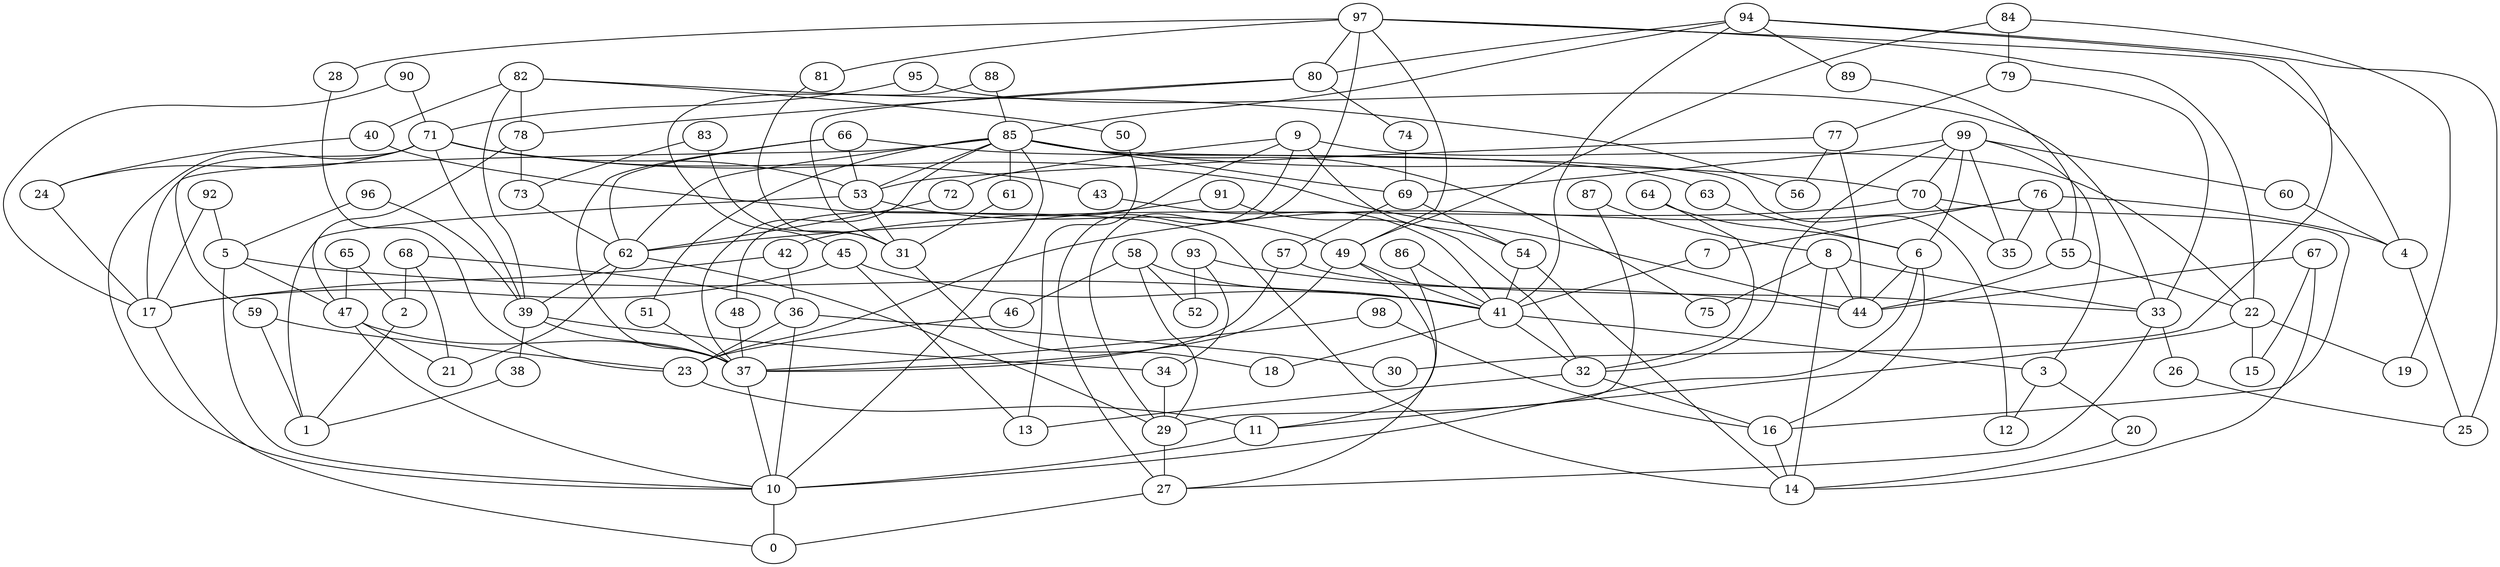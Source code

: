 digraph GG_graph {

subgraph G_graph {
edge [color = black]
"72" -> "62" [dir = none]
"60" -> "4" [dir = none]
"8" -> "14" [dir = none]
"8" -> "75" [dir = none]
"8" -> "44" [dir = none]
"8" -> "33" [dir = none]
"28" -> "23" [dir = none]
"66" -> "63" [dir = none]
"66" -> "62" [dir = none]
"66" -> "53" [dir = none]
"66" -> "37" [dir = none]
"70" -> "42" [dir = none]
"70" -> "16" [dir = none]
"70" -> "35" [dir = none]
"88" -> "45" [dir = none]
"88" -> "85" [dir = none]
"49" -> "41" [dir = none]
"49" -> "27" [dir = none]
"49" -> "37" [dir = none]
"40" -> "24" [dir = none]
"40" -> "14" [dir = none]
"48" -> "37" [dir = none]
"77" -> "56" [dir = none]
"77" -> "53" [dir = none]
"77" -> "44" [dir = none]
"93" -> "52" [dir = none]
"93" -> "34" [dir = none]
"93" -> "44" [dir = none]
"20" -> "14" [dir = none]
"86" -> "41" [dir = none]
"86" -> "11" [dir = none]
"11" -> "10" [dir = none]
"90" -> "17" [dir = none]
"90" -> "71" [dir = none]
"57" -> "37" [dir = none]
"57" -> "33" [dir = none]
"45" -> "17" [dir = none]
"45" -> "41" [dir = none]
"45" -> "13" [dir = none]
"31" -> "18" [dir = none]
"74" -> "69" [dir = none]
"54" -> "14" [dir = none]
"54" -> "41" [dir = none]
"16" -> "14" [dir = none]
"32" -> "13" [dir = none]
"32" -> "16" [dir = none]
"10" -> "0" [dir = none]
"27" -> "0" [dir = none]
"9" -> "72" [dir = none]
"9" -> "54" [dir = none]
"9" -> "22" [dir = none]
"9" -> "48" [dir = none]
"9" -> "27" [dir = none]
"51" -> "37" [dir = none]
"34" -> "29" [dir = none]
"3" -> "12" [dir = none]
"3" -> "20" [dir = none]
"62" -> "21" [dir = none]
"62" -> "39" [dir = none]
"62" -> "29" [dir = none]
"55" -> "44" [dir = none]
"55" -> "22" [dir = none]
"97" -> "28" [dir = none]
"97" -> "22" [dir = none]
"97" -> "4" [dir = none]
"97" -> "49" [dir = none]
"97" -> "80" [dir = none]
"97" -> "29" [dir = none]
"97" -> "81" [dir = none]
"89" -> "55" [dir = none]
"82" -> "40" [dir = none]
"82" -> "39" [dir = none]
"82" -> "50" [dir = none]
"82" -> "78" [dir = none]
"82" -> "56" [dir = none]
"98" -> "16" [dir = none]
"98" -> "37" [dir = none]
"83" -> "31" [dir = none]
"83" -> "73" [dir = none]
"63" -> "6" [dir = none]
"73" -> "62" [dir = none]
"99" -> "3" [dir = none]
"99" -> "35" [dir = none]
"99" -> "69" [dir = none]
"99" -> "70" [dir = none]
"99" -> "32" [dir = none]
"99" -> "6" [dir = none]
"99" -> "60" [dir = none]
"29" -> "27" [dir = none]
"26" -> "25" [dir = none]
"22" -> "15" [dir = none]
"22" -> "11" [dir = none]
"22" -> "19" [dir = none]
"85" -> "37" [dir = none]
"85" -> "10" [dir = none]
"85" -> "70" [dir = none]
"85" -> "69" [dir = none]
"85" -> "17" [dir = none]
"85" -> "75" [dir = none]
"85" -> "61" [dir = none]
"85" -> "62" [dir = none]
"85" -> "53" [dir = none]
"85" -> "51" [dir = none]
"85" -> "12" [dir = none]
"23" -> "11" [dir = none]
"43" -> "41" [dir = none]
"96" -> "39" [dir = none]
"96" -> "5" [dir = none]
"47" -> "10" [dir = none]
"47" -> "37" [dir = none]
"47" -> "21" [dir = none]
"91" -> "62" [dir = none]
"91" -> "32" [dir = none]
"46" -> "23" [dir = none]
"37" -> "10" [dir = none]
"92" -> "17" [dir = none]
"92" -> "5" [dir = none]
"71" -> "10" [dir = none]
"71" -> "44" [dir = none]
"71" -> "24" [dir = none]
"71" -> "59" [dir = none]
"71" -> "43" [dir = none]
"71" -> "53" [dir = none]
"71" -> "39" [dir = none]
"5" -> "41" [dir = none]
"5" -> "10" [dir = none]
"5" -> "47" [dir = none]
"24" -> "17" [dir = none]
"2" -> "1" [dir = none]
"79" -> "77" [dir = none]
"79" -> "33" [dir = none]
"68" -> "21" [dir = none]
"68" -> "36" [dir = none]
"68" -> "2" [dir = none]
"6" -> "10" [dir = none]
"6" -> "16" [dir = none]
"6" -> "44" [dir = none]
"33" -> "27" [dir = none]
"33" -> "26" [dir = none]
"87" -> "8" [dir = none]
"87" -> "29" [dir = none]
"53" -> "1" [dir = none]
"53" -> "49" [dir = none]
"53" -> "31" [dir = none]
"61" -> "31" [dir = none]
"38" -> "1" [dir = none]
"17" -> "0" [dir = none]
"65" -> "47" [dir = none]
"65" -> "2" [dir = none]
"7" -> "41" [dir = none]
"4" -> "25" [dir = none]
"76" -> "35" [dir = none]
"76" -> "23" [dir = none]
"76" -> "4" [dir = none]
"76" -> "7" [dir = none]
"76" -> "55" [dir = none]
"78" -> "47" [dir = none]
"78" -> "73" [dir = none]
"36" -> "10" [dir = none]
"36" -> "23" [dir = none]
"36" -> "30" [dir = none]
"64" -> "32" [dir = none]
"64" -> "6" [dir = none]
"42" -> "36" [dir = none]
"42" -> "17" [dir = none]
"80" -> "78" [dir = none]
"80" -> "74" [dir = none]
"80" -> "31" [dir = none]
"41" -> "32" [dir = none]
"41" -> "3" [dir = none]
"41" -> "18" [dir = none]
"59" -> "23" [dir = none]
"59" -> "1" [dir = none]
"67" -> "44" [dir = none]
"67" -> "14" [dir = none]
"67" -> "15" [dir = none]
"50" -> "13" [dir = none]
"39" -> "34" [dir = none]
"39" -> "37" [dir = none]
"39" -> "38" [dir = none]
"94" -> "89" [dir = none]
"94" -> "30" [dir = none]
"94" -> "85" [dir = none]
"94" -> "41" [dir = none]
"94" -> "80" [dir = none]
"94" -> "25" [dir = none]
"69" -> "57" [dir = none]
"69" -> "54" [dir = none]
"95" -> "33" [dir = none]
"95" -> "71" [dir = none]
"81" -> "31" [dir = none]
"58" -> "46" [dir = none]
"58" -> "29" [dir = none]
"58" -> "41" [dir = none]
"58" -> "52" [dir = none]
"84" -> "79" [dir = none]
"84" -> "49" [dir = none]
"84" -> "19" [dir = none]
}

}
